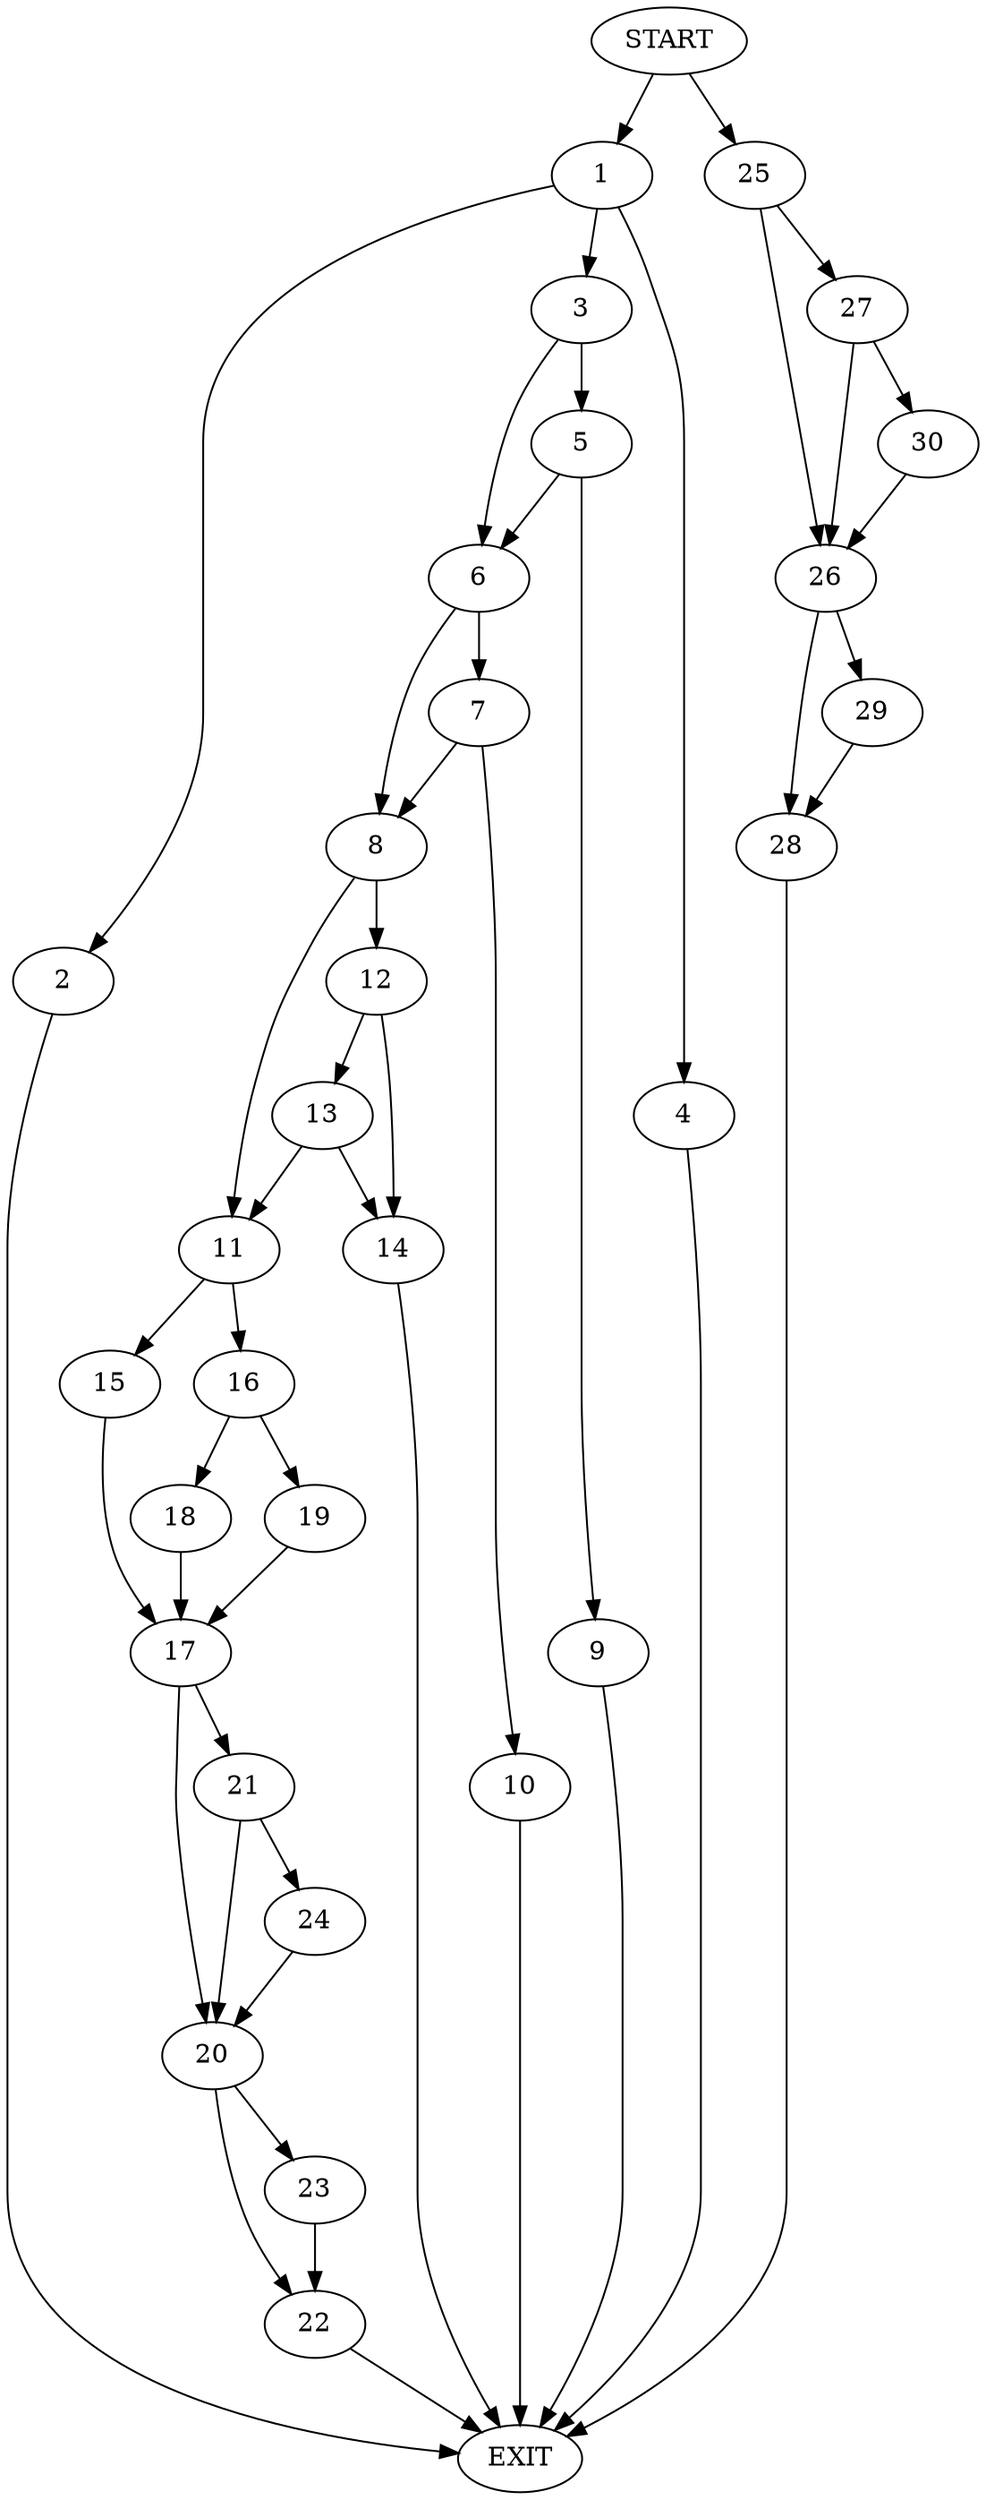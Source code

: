 digraph {
0 [label="START"]
31 [label="EXIT"]
0 -> 1
1 -> 2
1 -> 3
1 -> 4
2 -> 31
3 -> 5
3 -> 6
4 -> 31
6 -> 7
6 -> 8
5 -> 9
5 -> 6
9 -> 31
7 -> 8
7 -> 10
8 -> 11
8 -> 12
10 -> 31
12 -> 13
12 -> 14
11 -> 15
11 -> 16
14 -> 31
13 -> 14
13 -> 11
15 -> 17
16 -> 18
16 -> 19
17 -> 20
17 -> 21
19 -> 17
18 -> 17
20 -> 22
20 -> 23
21 -> 20
21 -> 24
24 -> 20
22 -> 31
23 -> 22
0 -> 25
25 -> 26
25 -> 27
26 -> 28
26 -> 29
27 -> 30
27 -> 26
30 -> 26
29 -> 28
28 -> 31
}
